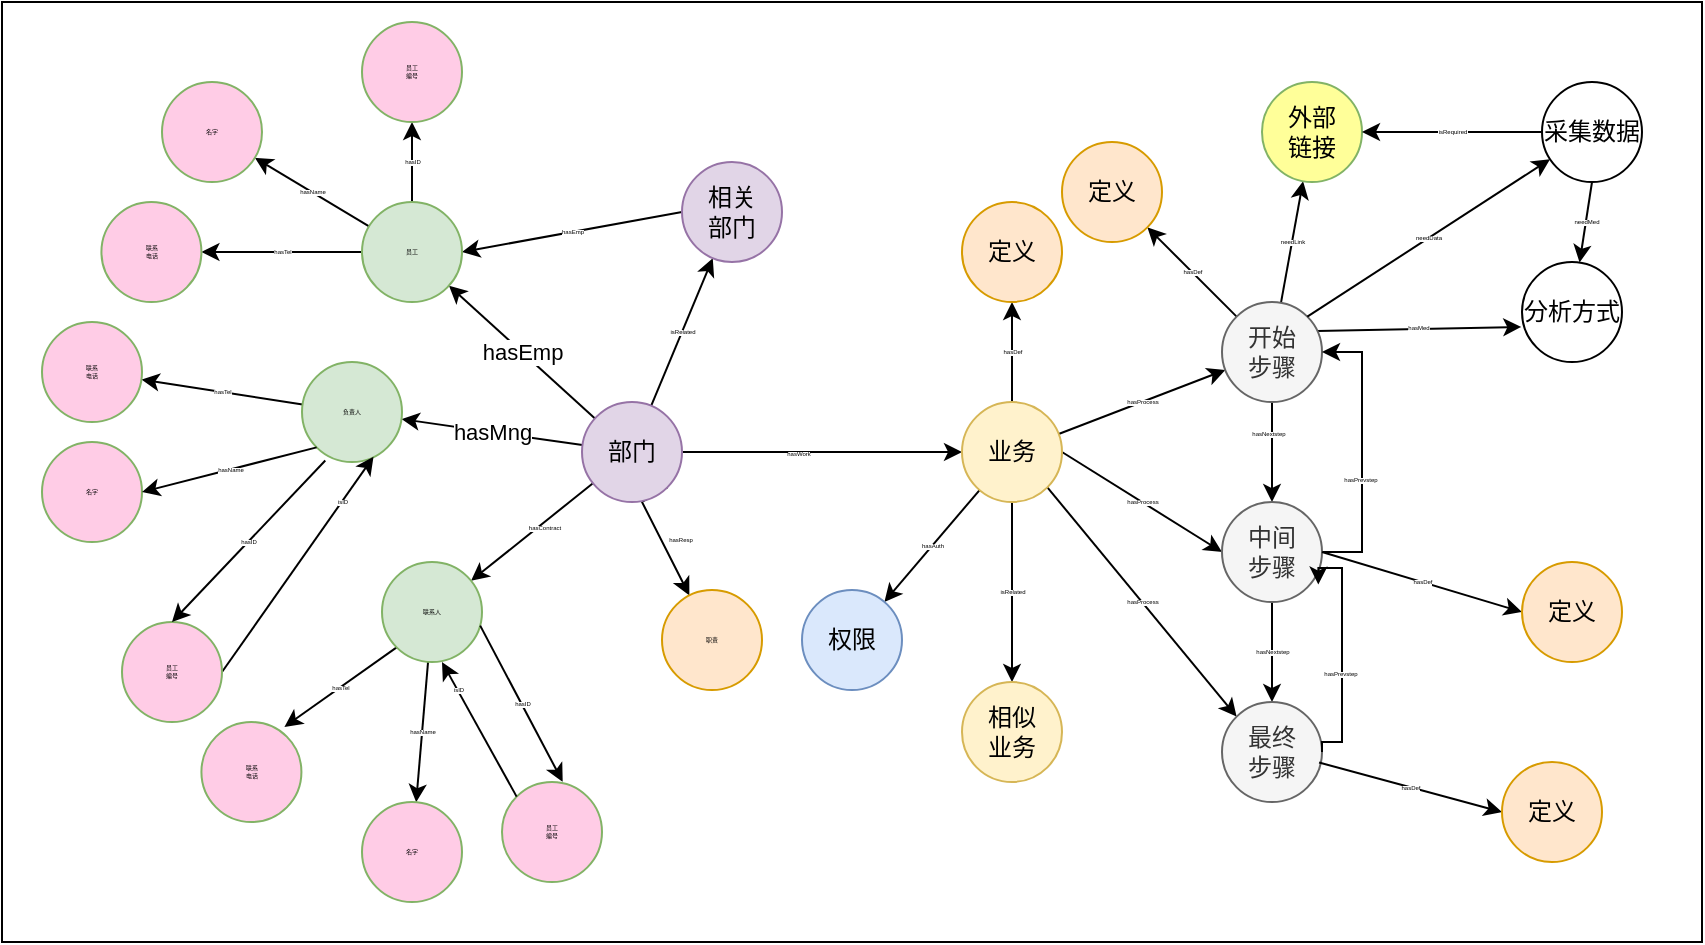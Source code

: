 <mxfile version="12.4.8" type="github" pages="2">
  <diagram id="XgIIdUIh-stWBlNtAeEo" name="Page-1">
    <mxGraphModel dx="1635" dy="866" grid="1" gridSize="10" guides="1" tooltips="1" connect="1" arrows="1" fold="1" page="1" pageScale="1" pageWidth="827" pageHeight="1169" math="0" shadow="0">
      <root>
        <mxCell id="0"/>
        <mxCell id="1" parent="0"/>
        <mxCell id="hCjHjx9QdGLJUF4nOR83-40" value="" style="rounded=0;whiteSpace=wrap;html=1;fontSize=3;align=center;" parent="1" vertex="1">
          <mxGeometry x="30" y="20" width="850" height="470" as="geometry"/>
        </mxCell>
        <mxCell id="JsLS7q7RVoCYtELDjjpi-3" value="hasEmp" style="rounded=0;orthogonalLoop=1;jettySize=auto;html=1;" parent="1" source="JsLS7q7RVoCYtELDjjpi-1" target="JsLS7q7RVoCYtELDjjpi-2" edge="1">
          <mxGeometry relative="1" as="geometry"/>
        </mxCell>
        <mxCell id="JsLS7q7RVoCYtELDjjpi-5" value="hasMng" style="rounded=0;orthogonalLoop=1;jettySize=auto;html=1;" parent="1" source="JsLS7q7RVoCYtELDjjpi-1" target="JsLS7q7RVoCYtELDjjpi-4" edge="1">
          <mxGeometry relative="1" as="geometry"/>
        </mxCell>
        <mxCell id="JsLS7q7RVoCYtELDjjpi-7" value="" style="rounded=0;orthogonalLoop=1;jettySize=auto;html=1;" parent="1" source="JsLS7q7RVoCYtELDjjpi-1" target="JsLS7q7RVoCYtELDjjpi-6" edge="1">
          <mxGeometry relative="1" as="geometry"/>
        </mxCell>
        <mxCell id="JsLS7q7RVoCYtELDjjpi-27" value="hasContract" style="text;html=1;align=center;verticalAlign=middle;resizable=0;points=[];;labelBackgroundColor=#ffffff;fontSize=3;" parent="JsLS7q7RVoCYtELDjjpi-7" vertex="1" connectable="0">
          <mxGeometry x="-0.137" y="2" relative="1" as="geometry">
            <mxPoint as="offset"/>
          </mxGeometry>
        </mxCell>
        <mxCell id="JsLS7q7RVoCYtELDjjpi-9" value="" style="edgeStyle=orthogonalEdgeStyle;rounded=0;orthogonalLoop=1;jettySize=auto;html=1;fontSize=3;" parent="1" source="JsLS7q7RVoCYtELDjjpi-1" target="JsLS7q7RVoCYtELDjjpi-8" edge="1">
          <mxGeometry relative="1" as="geometry"/>
        </mxCell>
        <mxCell id="JsLS7q7RVoCYtELDjjpi-10" value="hasWork" style="text;html=1;align=center;verticalAlign=middle;resizable=0;points=[];;labelBackgroundColor=#ffffff;fontSize=3;labelPosition=center;verticalLabelPosition=middle;" parent="JsLS7q7RVoCYtELDjjpi-9" vertex="1" connectable="0">
          <mxGeometry x="-0.179" y="-1" relative="1" as="geometry">
            <mxPoint as="offset"/>
          </mxGeometry>
        </mxCell>
        <mxCell id="JsLS7q7RVoCYtELDjjpi-29" style="edgeStyle=none;rounded=0;orthogonalLoop=1;jettySize=auto;html=1;exitX=1;exitY=1;exitDx=0;exitDy=0;fontSize=3;" parent="1" source="JsLS7q7RVoCYtELDjjpi-1" target="JsLS7q7RVoCYtELDjjpi-28" edge="1">
          <mxGeometry relative="1" as="geometry">
            <Array as="points">
              <mxPoint x="350" y="270"/>
            </Array>
          </mxGeometry>
        </mxCell>
        <mxCell id="JsLS7q7RVoCYtELDjjpi-30" value="hasResp" style="text;html=1;align=center;verticalAlign=middle;resizable=0;points=[];;labelBackgroundColor=#ffffff;fontSize=3;" parent="JsLS7q7RVoCYtELDjjpi-29" vertex="1" connectable="0">
          <mxGeometry x="-0.344" relative="1" as="geometry">
            <mxPoint x="15.19" y="12.64" as="offset"/>
          </mxGeometry>
        </mxCell>
        <mxCell id="JsLS7q7RVoCYtELDjjpi-47" value="isRelated" style="edgeStyle=none;rounded=0;orthogonalLoop=1;jettySize=auto;html=1;fontSize=3;" parent="1" source="JsLS7q7RVoCYtELDjjpi-1" target="JsLS7q7RVoCYtELDjjpi-46" edge="1">
          <mxGeometry relative="1" as="geometry"/>
        </mxCell>
        <mxCell id="JsLS7q7RVoCYtELDjjpi-1" value="部门" style="ellipse;whiteSpace=wrap;html=1;fillColor=#e1d5e7;strokeColor=#9673a6;" parent="1" vertex="1">
          <mxGeometry x="320" y="220" width="50" height="50" as="geometry"/>
        </mxCell>
        <mxCell id="hCjHjx9QdGLJUF4nOR83-9" value="hasEmp" style="edgeStyle=none;rounded=0;orthogonalLoop=1;jettySize=auto;html=1;exitX=0;exitY=0.5;exitDx=0;exitDy=0;entryX=1;entryY=0.5;entryDx=0;entryDy=0;fontSize=3;" parent="1" source="JsLS7q7RVoCYtELDjjpi-46" target="JsLS7q7RVoCYtELDjjpi-2" edge="1">
          <mxGeometry relative="1" as="geometry"/>
        </mxCell>
        <mxCell id="JsLS7q7RVoCYtELDjjpi-46" value="相关&lt;br&gt;部门" style="ellipse;whiteSpace=wrap;html=1;fillColor=#e1d5e7;strokeColor=#9673a6;" parent="1" vertex="1">
          <mxGeometry x="370" y="100" width="50" height="50" as="geometry"/>
        </mxCell>
        <mxCell id="JsLS7q7RVoCYtELDjjpi-12" value="hasProcess" style="rounded=0;orthogonalLoop=1;jettySize=auto;html=1;fontSize=3;" parent="1" source="JsLS7q7RVoCYtELDjjpi-8" target="JsLS7q7RVoCYtELDjjpi-11" edge="1">
          <mxGeometry relative="1" as="geometry"/>
        </mxCell>
        <mxCell id="JsLS7q7RVoCYtELDjjpi-14" value="hasDef" style="edgeStyle=orthogonalEdgeStyle;rounded=0;orthogonalLoop=1;jettySize=auto;html=1;fontSize=3;" parent="1" source="JsLS7q7RVoCYtELDjjpi-8" target="JsLS7q7RVoCYtELDjjpi-13" edge="1">
          <mxGeometry relative="1" as="geometry"/>
        </mxCell>
        <mxCell id="JsLS7q7RVoCYtELDjjpi-34" value="hasAuth" style="edgeStyle=none;rounded=0;orthogonalLoop=1;jettySize=auto;html=1;fontSize=3;" parent="1" source="JsLS7q7RVoCYtELDjjpi-8" target="JsLS7q7RVoCYtELDjjpi-33" edge="1">
          <mxGeometry relative="1" as="geometry"/>
        </mxCell>
        <mxCell id="JsLS7q7RVoCYtELDjjpi-49" value="isRelated" style="edgeStyle=none;rounded=0;orthogonalLoop=1;jettySize=auto;html=1;fontSize=3;" parent="1" source="JsLS7q7RVoCYtELDjjpi-8" target="JsLS7q7RVoCYtELDjjpi-48" edge="1">
          <mxGeometry relative="1" as="geometry"/>
        </mxCell>
        <mxCell id="JsLS7q7RVoCYtELDjjpi-57" value="hasProcess" style="edgeStyle=none;rounded=0;orthogonalLoop=1;jettySize=auto;html=1;exitX=1;exitY=0.5;exitDx=0;exitDy=0;entryX=0;entryY=0.5;entryDx=0;entryDy=0;fontSize=3;" parent="1" source="JsLS7q7RVoCYtELDjjpi-8" target="JsLS7q7RVoCYtELDjjpi-17" edge="1">
          <mxGeometry relative="1" as="geometry"/>
        </mxCell>
        <mxCell id="JsLS7q7RVoCYtELDjjpi-58" value="hasProcess" style="edgeStyle=none;rounded=0;orthogonalLoop=1;jettySize=auto;html=1;exitX=1;exitY=1;exitDx=0;exitDy=0;entryX=0;entryY=0;entryDx=0;entryDy=0;fontSize=3;" parent="1" source="JsLS7q7RVoCYtELDjjpi-8" target="JsLS7q7RVoCYtELDjjpi-23" edge="1">
          <mxGeometry relative="1" as="geometry"/>
        </mxCell>
        <mxCell id="JsLS7q7RVoCYtELDjjpi-8" value="业务" style="ellipse;whiteSpace=wrap;html=1;fillColor=#fff2cc;strokeColor=#d6b656;" parent="1" vertex="1">
          <mxGeometry x="510" y="220" width="50" height="50" as="geometry"/>
        </mxCell>
        <mxCell id="JsLS7q7RVoCYtELDjjpi-48" value="相似&lt;br&gt;业务" style="ellipse;whiteSpace=wrap;html=1;fillColor=#fff2cc;strokeColor=#d6b656;" parent="1" vertex="1">
          <mxGeometry x="510" y="360" width="50" height="50" as="geometry"/>
        </mxCell>
        <mxCell id="JsLS7q7RVoCYtELDjjpi-33" value="权限" style="ellipse;whiteSpace=wrap;html=1;fillColor=#dae8fc;strokeColor=#6c8ebf;" parent="1" vertex="1">
          <mxGeometry x="430" y="314" width="50" height="50" as="geometry"/>
        </mxCell>
        <mxCell id="JsLS7q7RVoCYtELDjjpi-13" value="定义" style="ellipse;whiteSpace=wrap;html=1;fillColor=#ffe6cc;strokeColor=#d79b00;" parent="1" vertex="1">
          <mxGeometry x="510" y="120" width="50" height="50" as="geometry"/>
        </mxCell>
        <mxCell id="JsLS7q7RVoCYtELDjjpi-18" value="" style="edgeStyle=orthogonalEdgeStyle;rounded=0;orthogonalLoop=1;jettySize=auto;html=1;fontSize=3;" parent="1" source="JsLS7q7RVoCYtELDjjpi-11" target="JsLS7q7RVoCYtELDjjpi-17" edge="1">
          <mxGeometry relative="1" as="geometry"/>
        </mxCell>
        <mxCell id="JsLS7q7RVoCYtELDjjpi-19" value="hasNextstep" style="text;html=1;align=center;verticalAlign=middle;resizable=0;points=[];;labelBackgroundColor=#ffffff;fontSize=3;" parent="JsLS7q7RVoCYtELDjjpi-18" vertex="1" connectable="0">
          <mxGeometry x="-0.359" y="-2" relative="1" as="geometry">
            <mxPoint as="offset"/>
          </mxGeometry>
        </mxCell>
        <mxCell id="JsLS7q7RVoCYtELDjjpi-38" value="needLink" style="edgeStyle=none;rounded=0;orthogonalLoop=1;jettySize=auto;html=1;fontSize=3;" parent="1" source="JsLS7q7RVoCYtELDjjpi-11" target="JsLS7q7RVoCYtELDjjpi-37" edge="1">
          <mxGeometry relative="1" as="geometry"/>
        </mxCell>
        <mxCell id="JsLS7q7RVoCYtELDjjpi-40" value="hasDef" style="edgeStyle=none;rounded=0;orthogonalLoop=1;jettySize=auto;html=1;exitX=0;exitY=0;exitDx=0;exitDy=0;entryX=1;entryY=1;entryDx=0;entryDy=0;fontSize=3;" parent="1" source="JsLS7q7RVoCYtELDjjpi-11" target="JsLS7q7RVoCYtELDjjpi-39" edge="1">
          <mxGeometry relative="1" as="geometry"/>
        </mxCell>
        <mxCell id="JsLS7q7RVoCYtELDjjpi-42" value="hasMed" style="edgeStyle=none;rounded=0;orthogonalLoop=1;jettySize=auto;html=1;exitX=0.95;exitY=0.29;exitDx=0;exitDy=0;entryX=-0.007;entryY=0.649;entryDx=0;entryDy=0;entryPerimeter=0;fontSize=3;exitPerimeter=0;" parent="1" source="JsLS7q7RVoCYtELDjjpi-11" target="JsLS7q7RVoCYtELDjjpi-41" edge="1">
          <mxGeometry relative="1" as="geometry"/>
        </mxCell>
        <mxCell id="JsLS7q7RVoCYtELDjjpi-11" value="开始&lt;br&gt;步骤" style="ellipse;whiteSpace=wrap;html=1;fillColor=#f5f5f5;strokeColor=#666666;fontColor=#333333;" parent="1" vertex="1">
          <mxGeometry x="640" y="170" width="50" height="50" as="geometry"/>
        </mxCell>
        <mxCell id="JsLS7q7RVoCYtELDjjpi-44" value="needData" style="edgeStyle=none;rounded=0;orthogonalLoop=1;jettySize=auto;html=1;fontSize=3;exitX=1;exitY=0;exitDx=0;exitDy=0;" parent="1" source="JsLS7q7RVoCYtELDjjpi-11" target="JsLS7q7RVoCYtELDjjpi-43" edge="1">
          <mxGeometry relative="1" as="geometry"/>
        </mxCell>
        <mxCell id="JsLS7q7RVoCYtELDjjpi-37" value="外部&lt;br&gt;链接" style="ellipse;whiteSpace=wrap;html=1;fillColor=#FFFF99;strokeColor=#82b366;" parent="1" vertex="1">
          <mxGeometry x="660" y="60" width="50" height="50" as="geometry"/>
        </mxCell>
        <mxCell id="hCjHjx9QdGLJUF4nOR83-32" value="needMed" style="edgeStyle=none;rounded=0;orthogonalLoop=1;jettySize=auto;html=1;exitX=0.5;exitY=1;exitDx=0;exitDy=0;fontSize=3;" parent="1" source="JsLS7q7RVoCYtELDjjpi-43" target="JsLS7q7RVoCYtELDjjpi-41" edge="1">
          <mxGeometry relative="1" as="geometry"/>
        </mxCell>
        <mxCell id="JsLS7q7RVoCYtELDjjpi-43" value="采集数据" style="ellipse;whiteSpace=wrap;html=1;" parent="1" vertex="1">
          <mxGeometry x="800" y="60" width="50" height="50" as="geometry"/>
        </mxCell>
        <mxCell id="JsLS7q7RVoCYtELDjjpi-21" style="edgeStyle=orthogonalEdgeStyle;rounded=0;orthogonalLoop=1;jettySize=auto;html=1;exitX=1;exitY=0.5;exitDx=0;exitDy=0;entryX=1;entryY=0.5;entryDx=0;entryDy=0;fontSize=3;" parent="1" source="JsLS7q7RVoCYtELDjjpi-17" target="JsLS7q7RVoCYtELDjjpi-11" edge="1">
          <mxGeometry relative="1" as="geometry"/>
        </mxCell>
        <mxCell id="JsLS7q7RVoCYtELDjjpi-22" value="hasPrevstep" style="text;html=1;align=center;verticalAlign=middle;resizable=0;points=[];;labelBackgroundColor=#ffffff;fontSize=3;" parent="JsLS7q7RVoCYtELDjjpi-21" vertex="1" connectable="0">
          <mxGeometry x="-0.194" y="1" relative="1" as="geometry">
            <mxPoint as="offset"/>
          </mxGeometry>
        </mxCell>
        <mxCell id="JsLS7q7RVoCYtELDjjpi-24" value="hasNextstep" style="edgeStyle=orthogonalEdgeStyle;rounded=0;orthogonalLoop=1;jettySize=auto;html=1;fontSize=3;" parent="1" source="JsLS7q7RVoCYtELDjjpi-17" target="JsLS7q7RVoCYtELDjjpi-23" edge="1">
          <mxGeometry relative="1" as="geometry"/>
        </mxCell>
        <mxCell id="JsLS7q7RVoCYtELDjjpi-17" value="中间&lt;br&gt;步骤" style="ellipse;whiteSpace=wrap;html=1;fillColor=#f5f5f5;strokeColor=#666666;fontColor=#333333;" parent="1" vertex="1">
          <mxGeometry x="640" y="270" width="50" height="50" as="geometry"/>
        </mxCell>
        <mxCell id="JsLS7q7RVoCYtELDjjpi-23" value="最终&lt;br&gt;步骤" style="ellipse;whiteSpace=wrap;html=1;fillColor=#f5f5f5;strokeColor=#666666;fontColor=#333333;" parent="1" vertex="1">
          <mxGeometry x="640" y="370" width="50" height="50" as="geometry"/>
        </mxCell>
        <mxCell id="JsLS7q7RVoCYtELDjjpi-54" value="hasTel" style="edgeStyle=none;rounded=0;orthogonalLoop=1;jettySize=auto;html=1;exitX=0;exitY=1;exitDx=0;exitDy=0;entryX=0.83;entryY=0.049;entryDx=0;entryDy=0;fontSize=3;entryPerimeter=0;" parent="1" source="JsLS7q7RVoCYtELDjjpi-6" target="JsLS7q7RVoCYtELDjjpi-53" edge="1">
          <mxGeometry relative="1" as="geometry"/>
        </mxCell>
        <mxCell id="hCjHjx9QdGLJUF4nOR83-19" value="hasName" style="edgeStyle=none;rounded=0;orthogonalLoop=1;jettySize=auto;html=1;fontSize=3;" parent="1" source="JsLS7q7RVoCYtELDjjpi-6" target="hCjHjx9QdGLJUF4nOR83-18" edge="1">
          <mxGeometry relative="1" as="geometry"/>
        </mxCell>
        <mxCell id="JsLS7q7RVoCYtELDjjpi-6" value="联系人" style="ellipse;whiteSpace=wrap;html=1;fontSize=3;fillColor=#d5e8d4;strokeColor=#82b366;" parent="1" vertex="1">
          <mxGeometry x="220" y="300" width="50" height="50" as="geometry"/>
        </mxCell>
        <mxCell id="JsLS7q7RVoCYtELDjjpi-51" value="hasTel" style="edgeStyle=none;rounded=0;orthogonalLoop=1;jettySize=auto;html=1;fontSize=3;" parent="1" source="JsLS7q7RVoCYtELDjjpi-4" target="JsLS7q7RVoCYtELDjjpi-50" edge="1">
          <mxGeometry relative="1" as="geometry"/>
        </mxCell>
        <mxCell id="JsLS7q7RVoCYtELDjjpi-4" value="负责人" style="ellipse;whiteSpace=wrap;html=1;fontSize=3;fillColor=#d5e8d4;strokeColor=#82b366;" parent="1" vertex="1">
          <mxGeometry x="180" y="200" width="50" height="50" as="geometry"/>
        </mxCell>
        <mxCell id="JsLS7q7RVoCYtELDjjpi-50" value="联系&lt;br&gt;电话" style="ellipse;whiteSpace=wrap;html=1;fontSize=3;fillColor=#FFCCE6;strokeColor=#82b366;" parent="1" vertex="1">
          <mxGeometry x="50" y="180" width="50" height="50" as="geometry"/>
        </mxCell>
        <mxCell id="JsLS7q7RVoCYtELDjjpi-56" value="hasTel" style="edgeStyle=none;rounded=0;orthogonalLoop=1;jettySize=auto;html=1;entryX=1;entryY=0.5;entryDx=0;entryDy=0;fontSize=3;exitX=0;exitY=0.5;exitDx=0;exitDy=0;" parent="1" source="JsLS7q7RVoCYtELDjjpi-2" target="JsLS7q7RVoCYtELDjjpi-52" edge="1">
          <mxGeometry relative="1" as="geometry">
            <mxPoint x="200" y="149.86" as="targetPoint"/>
            <mxPoint x="212" y="135" as="sourcePoint"/>
          </mxGeometry>
        </mxCell>
        <mxCell id="hCjHjx9QdGLJUF4nOR83-3" value="hasName" style="edgeStyle=none;rounded=0;orthogonalLoop=1;jettySize=auto;html=1;fontSize=3;" parent="1" source="JsLS7q7RVoCYtELDjjpi-2" target="hCjHjx9QdGLJUF4nOR83-2" edge="1">
          <mxGeometry relative="1" as="geometry"/>
        </mxCell>
        <mxCell id="hCjHjx9QdGLJUF4nOR83-6" value="hasID" style="edgeStyle=none;rounded=0;orthogonalLoop=1;jettySize=auto;html=1;fontSize=3;" parent="1" source="JsLS7q7RVoCYtELDjjpi-2" target="hCjHjx9QdGLJUF4nOR83-5" edge="1">
          <mxGeometry relative="1" as="geometry"/>
        </mxCell>
        <mxCell id="JsLS7q7RVoCYtELDjjpi-2" value="员工" style="ellipse;whiteSpace=wrap;html=1;fontSize=3;fillColor=#d5e8d4;strokeColor=#82b366;" parent="1" vertex="1">
          <mxGeometry x="210" y="120" width="50" height="50" as="geometry"/>
        </mxCell>
        <mxCell id="hCjHjx9QdGLJUF4nOR83-2" value="名字" style="ellipse;whiteSpace=wrap;html=1;fontSize=3;fillColor=#FFCCE6;strokeColor=#82b366;" parent="1" vertex="1">
          <mxGeometry x="110" y="60" width="50" height="50" as="geometry"/>
        </mxCell>
        <mxCell id="JsLS7q7RVoCYtELDjjpi-28" value="职责" style="ellipse;whiteSpace=wrap;html=1;fontSize=3;fillColor=#ffe6cc;strokeColor=#d79b00;" parent="1" vertex="1">
          <mxGeometry x="360" y="314" width="50" height="50" as="geometry"/>
        </mxCell>
        <mxCell id="JsLS7q7RVoCYtELDjjpi-31" style="edgeStyle=orthogonalEdgeStyle;rounded=0;orthogonalLoop=1;jettySize=auto;html=1;exitX=1;exitY=0.5;exitDx=0;exitDy=0;entryX=0.963;entryY=0.826;entryDx=0;entryDy=0;fontSize=3;entryPerimeter=0;" parent="1" source="JsLS7q7RVoCYtELDjjpi-23" target="JsLS7q7RVoCYtELDjjpi-17" edge="1">
          <mxGeometry relative="1" as="geometry">
            <mxPoint x="690.19" y="299.905" as="sourcePoint"/>
            <mxPoint x="690.19" y="199.905" as="targetPoint"/>
            <Array as="points">
              <mxPoint x="700" y="390"/>
              <mxPoint x="700" y="303"/>
            </Array>
          </mxGeometry>
        </mxCell>
        <mxCell id="JsLS7q7RVoCYtELDjjpi-32" value="hasPrevstep" style="text;html=1;align=center;verticalAlign=middle;resizable=0;points=[];;labelBackgroundColor=#ffffff;fontSize=3;" parent="JsLS7q7RVoCYtELDjjpi-31" vertex="1" connectable="0">
          <mxGeometry x="-0.194" y="1" relative="1" as="geometry">
            <mxPoint as="offset"/>
          </mxGeometry>
        </mxCell>
        <mxCell id="JsLS7q7RVoCYtELDjjpi-39" value="定义" style="ellipse;whiteSpace=wrap;html=1;fillColor=#ffe6cc;strokeColor=#d79b00;" parent="1" vertex="1">
          <mxGeometry x="560" y="90" width="50" height="50" as="geometry"/>
        </mxCell>
        <mxCell id="JsLS7q7RVoCYtELDjjpi-41" value="分析方式" style="ellipse;whiteSpace=wrap;html=1;" parent="1" vertex="1">
          <mxGeometry x="790" y="150" width="50" height="50" as="geometry"/>
        </mxCell>
        <mxCell id="JsLS7q7RVoCYtELDjjpi-52" value="联系&lt;br&gt;电话" style="ellipse;whiteSpace=wrap;html=1;fontSize=3;fillColor=#FFCCE6;strokeColor=#82b366;" parent="1" vertex="1">
          <mxGeometry x="79.71" y="120" width="50" height="50" as="geometry"/>
        </mxCell>
        <mxCell id="JsLS7q7RVoCYtELDjjpi-53" value="联系&lt;br&gt;电话" style="ellipse;whiteSpace=wrap;html=1;fontSize=3;fillColor=#FFCCE6;strokeColor=#82b366;" parent="1" vertex="1">
          <mxGeometry x="129.71" y="380" width="50" height="50" as="geometry"/>
        </mxCell>
        <mxCell id="hCjHjx9QdGLJUF4nOR83-5" value="员工&lt;br&gt;编号" style="ellipse;whiteSpace=wrap;html=1;fontSize=3;fillColor=#FFCCE6;strokeColor=#82b366;" parent="1" vertex="1">
          <mxGeometry x="210" y="30" width="50" height="50" as="geometry"/>
        </mxCell>
        <mxCell id="hCjHjx9QdGLJUF4nOR83-10" value="名字" style="ellipse;whiteSpace=wrap;html=1;fontSize=3;fillColor=#FFCCE6;strokeColor=#82b366;" parent="1" vertex="1">
          <mxGeometry x="50" y="240" width="50" height="50" as="geometry"/>
        </mxCell>
        <mxCell id="hCjHjx9QdGLJUF4nOR83-11" value="hasName" style="edgeStyle=none;rounded=0;orthogonalLoop=1;jettySize=auto;html=1;fontSize=3;entryX=1;entryY=0.5;entryDx=0;entryDy=0;exitX=0;exitY=1;exitDx=0;exitDy=0;" parent="1" source="JsLS7q7RVoCYtELDjjpi-4" target="hCjHjx9QdGLJUF4nOR83-10" edge="1">
          <mxGeometry relative="1" as="geometry">
            <mxPoint x="223.549" y="142.161" as="sourcePoint"/>
            <mxPoint x="166.437" y="107.862" as="targetPoint"/>
          </mxGeometry>
        </mxCell>
        <mxCell id="hCjHjx9QdGLJUF4nOR83-16" style="edgeStyle=none;rounded=0;orthogonalLoop=1;jettySize=auto;html=1;exitX=1;exitY=0.5;exitDx=0;exitDy=0;entryX=0.715;entryY=0.947;entryDx=0;entryDy=0;fontSize=3;entryPerimeter=0;" parent="1" source="hCjHjx9QdGLJUF4nOR83-12" target="JsLS7q7RVoCYtELDjjpi-4" edge="1">
          <mxGeometry relative="1" as="geometry"/>
        </mxCell>
        <mxCell id="hCjHjx9QdGLJUF4nOR83-17" value="isID" style="text;html=1;align=center;verticalAlign=middle;resizable=0;points=[];;labelBackgroundColor=#ffffff;fontSize=3;" parent="hCjHjx9QdGLJUF4nOR83-16" vertex="1" connectable="0">
          <mxGeometry x="0.587" relative="1" as="geometry">
            <mxPoint as="offset"/>
          </mxGeometry>
        </mxCell>
        <mxCell id="hCjHjx9QdGLJUF4nOR83-12" value="员工&lt;br&gt;编号" style="ellipse;whiteSpace=wrap;html=1;fontSize=3;fillColor=#FFCCE6;strokeColor=#82b366;" parent="1" vertex="1">
          <mxGeometry x="90" y="330" width="50" height="50" as="geometry"/>
        </mxCell>
        <mxCell id="hCjHjx9QdGLJUF4nOR83-13" value="hasID" style="edgeStyle=none;rounded=0;orthogonalLoop=1;jettySize=auto;html=1;fontSize=3;entryX=0.5;entryY=0;entryDx=0;entryDy=0;exitX=0.233;exitY=0.985;exitDx=0;exitDy=0;exitPerimeter=0;" parent="1" source="JsLS7q7RVoCYtELDjjpi-4" target="hCjHjx9QdGLJUF4nOR83-12" edge="1">
          <mxGeometry relative="1" as="geometry">
            <mxPoint x="245" y="130" as="sourcePoint"/>
            <mxPoint x="245" y="90" as="targetPoint"/>
          </mxGeometry>
        </mxCell>
        <mxCell id="hCjHjx9QdGLJUF4nOR83-18" value="名字" style="ellipse;whiteSpace=wrap;html=1;fontSize=3;fillColor=#FFCCE6;strokeColor=#82b366;" parent="1" vertex="1">
          <mxGeometry x="210" y="420" width="50" height="50" as="geometry"/>
        </mxCell>
        <mxCell id="hCjHjx9QdGLJUF4nOR83-22" value="hasID" style="edgeStyle=none;rounded=0;orthogonalLoop=1;jettySize=auto;html=1;fontSize=3;exitX=0.982;exitY=0.636;exitDx=0;exitDy=0;exitPerimeter=0;entryX=0.607;entryY=-0.002;entryDx=0;entryDy=0;entryPerimeter=0;" parent="1" source="JsLS7q7RVoCYtELDjjpi-6" target="hCjHjx9QdGLJUF4nOR83-20" edge="1">
          <mxGeometry relative="1" as="geometry"/>
        </mxCell>
        <mxCell id="hCjHjx9QdGLJUF4nOR83-20" value="员工&lt;br&gt;编号" style="ellipse;whiteSpace=wrap;html=1;fontSize=3;fillColor=#FFCCE6;strokeColor=#82b366;" parent="1" vertex="1">
          <mxGeometry x="280" y="410" width="50" height="50" as="geometry"/>
        </mxCell>
        <mxCell id="hCjHjx9QdGLJUF4nOR83-23" style="edgeStyle=none;rounded=0;orthogonalLoop=1;jettySize=auto;html=1;exitX=0;exitY=0;exitDx=0;exitDy=0;entryX=0.6;entryY=1;entryDx=0;entryDy=0;fontSize=3;entryPerimeter=0;" parent="1" source="hCjHjx9QdGLJUF4nOR83-20" target="JsLS7q7RVoCYtELDjjpi-6" edge="1">
          <mxGeometry relative="1" as="geometry">
            <mxPoint x="150.0" y="365" as="sourcePoint"/>
            <mxPoint x="225.75" y="257.35" as="targetPoint"/>
          </mxGeometry>
        </mxCell>
        <mxCell id="hCjHjx9QdGLJUF4nOR83-24" value="isID" style="text;html=1;align=center;verticalAlign=middle;resizable=0;points=[];;labelBackgroundColor=#ffffff;fontSize=3;" parent="hCjHjx9QdGLJUF4nOR83-23" vertex="1" connectable="0">
          <mxGeometry x="0.587" relative="1" as="geometry">
            <mxPoint as="offset"/>
          </mxGeometry>
        </mxCell>
        <mxCell id="hCjHjx9QdGLJUF4nOR83-33" value="hasDef" style="edgeStyle=none;rounded=0;orthogonalLoop=1;jettySize=auto;html=1;exitX=1;exitY=0.5;exitDx=0;exitDy=0;entryX=0;entryY=0.5;entryDx=0;entryDy=0;fontSize=3;" parent="1" source="JsLS7q7RVoCYtELDjjpi-17" target="hCjHjx9QdGLJUF4nOR83-34" edge="1">
          <mxGeometry relative="1" as="geometry">
            <mxPoint x="827.322" y="360.002" as="sourcePoint"/>
          </mxGeometry>
        </mxCell>
        <mxCell id="hCjHjx9QdGLJUF4nOR83-34" value="定义" style="ellipse;whiteSpace=wrap;html=1;fillColor=#ffe6cc;strokeColor=#d79b00;" parent="1" vertex="1">
          <mxGeometry x="790" y="300" width="50" height="50" as="geometry"/>
        </mxCell>
        <mxCell id="hCjHjx9QdGLJUF4nOR83-38" value="hasDef" style="edgeStyle=none;rounded=0;orthogonalLoop=1;jettySize=auto;html=1;exitX=0.971;exitY=0.605;exitDx=0;exitDy=0;entryX=0;entryY=0.5;entryDx=0;entryDy=0;fontSize=3;exitPerimeter=0;" parent="1" source="JsLS7q7RVoCYtELDjjpi-23" target="hCjHjx9QdGLJUF4nOR83-39" edge="1">
          <mxGeometry relative="1" as="geometry">
            <mxPoint x="628.662" y="507.322" as="sourcePoint"/>
          </mxGeometry>
        </mxCell>
        <mxCell id="hCjHjx9QdGLJUF4nOR83-39" value="定义" style="ellipse;whiteSpace=wrap;html=1;fillColor=#ffe6cc;strokeColor=#d79b00;" parent="1" vertex="1">
          <mxGeometry x="780" y="400" width="50" height="50" as="geometry"/>
        </mxCell>
        <mxCell id="hCjHjx9QdGLJUF4nOR83-42" value="isRequired" style="edgeStyle=none;rounded=0;orthogonalLoop=1;jettySize=auto;html=1;fontSize=3;exitX=0;exitY=0.5;exitDx=0;exitDy=0;entryX=1;entryY=0.5;entryDx=0;entryDy=0;" parent="1" source="JsLS7q7RVoCYtELDjjpi-43" target="JsLS7q7RVoCYtELDjjpi-37" edge="1">
          <mxGeometry relative="1" as="geometry">
            <mxPoint x="692.678" y="187.322" as="sourcePoint"/>
            <mxPoint x="813.997" y="108.56" as="targetPoint"/>
          </mxGeometry>
        </mxCell>
      </root>
    </mxGraphModel>
  </diagram>
  <diagram id="eyYX-oBSCycYOreGX75j" name="Entity2">
    <mxGraphModel dx="1128" dy="597" grid="1" gridSize="10" guides="1" tooltips="1" connect="1" arrows="1" fold="1" page="1" pageScale="1" pageWidth="827" pageHeight="1169" math="0" shadow="0">
      <root>
        <mxCell id="QYCnqCtODW0EKp5b_dQl-0"/>
        <mxCell id="QYCnqCtODW0EKp5b_dQl-1" parent="QYCnqCtODW0EKp5b_dQl-0"/>
        <mxCell id="QYCnqCtODW0EKp5b_dQl-4" style="edgeStyle=orthogonalEdgeStyle;curved=1;rounded=0;orthogonalLoop=1;jettySize=auto;html=1;exitX=0.5;exitY=1;exitDx=0;exitDy=0;strokeWidth=1;fontSize=20;fontColor=#000000;align=center;" edge="1" parent="QYCnqCtODW0EKp5b_dQl-1" source="QYCnqCtODW0EKp5b_dQl-2" target="QYCnqCtODW0EKp5b_dQl-3">
          <mxGeometry relative="1" as="geometry"/>
        </mxCell>
        <mxCell id="QYCnqCtODW0EKp5b_dQl-5" value="workIn" style="text;html=1;align=center;verticalAlign=middle;resizable=0;points=[];labelBackgroundColor=#ffffff;fontSize=11;fontColor=#000000;" vertex="1" connectable="0" parent="QYCnqCtODW0EKp5b_dQl-4">
          <mxGeometry x="-0.001" y="-17" relative="1" as="geometry">
            <mxPoint x="16" y="-17" as="offset"/>
          </mxGeometry>
        </mxCell>
        <mxCell id="QYCnqCtODW0EKp5b_dQl-33" style="edgeStyle=orthogonalEdgeStyle;rounded=0;orthogonalLoop=1;jettySize=auto;html=1;exitX=0.5;exitY=0;exitDx=0;exitDy=0;entryX=0.5;entryY=0;entryDx=0;entryDy=0;strokeWidth=1;fontSize=11;fontColor=#000000;align=center;" edge="1" parent="QYCnqCtODW0EKp5b_dQl-1" source="QYCnqCtODW0EKp5b_dQl-2" target="QYCnqCtODW0EKp5b_dQl-20">
          <mxGeometry relative="1" as="geometry"/>
        </mxCell>
        <mxCell id="QYCnqCtODW0EKp5b_dQl-34" value="hasAuth" style="text;html=1;align=center;verticalAlign=middle;resizable=0;points=[];labelBackgroundColor=#ffffff;fontSize=11;fontColor=#000000;" vertex="1" connectable="0" parent="QYCnqCtODW0EKp5b_dQl-33">
          <mxGeometry x="-0.265" y="-3" relative="1" as="geometry">
            <mxPoint as="offset"/>
          </mxGeometry>
        </mxCell>
        <mxCell id="QYCnqCtODW0EKp5b_dQl-2" value="自然人" style="ellipse;whiteSpace=wrap;html=1;aspect=fixed;labelBackgroundColor=#ffffff;fontSize=20;fontColor=#000000;align=center;" vertex="1" parent="QYCnqCtODW0EKp5b_dQl-1">
          <mxGeometry x="160" y="80" width="80" height="80" as="geometry"/>
        </mxCell>
        <mxCell id="QYCnqCtODW0EKp5b_dQl-6" style="edgeStyle=orthogonalEdgeStyle;rounded=0;orthogonalLoop=1;jettySize=auto;html=1;exitX=0;exitY=0;exitDx=0;exitDy=0;entryX=0;entryY=0.5;entryDx=0;entryDy=0;strokeWidth=1;fontSize=20;fontColor=#000000;align=center;" edge="1" parent="QYCnqCtODW0EKp5b_dQl-1" source="QYCnqCtODW0EKp5b_dQl-3" target="QYCnqCtODW0EKp5b_dQl-2">
          <mxGeometry relative="1" as="geometry">
            <Array as="points">
              <mxPoint x="140" y="292"/>
              <mxPoint x="140" y="120"/>
            </Array>
          </mxGeometry>
        </mxCell>
        <mxCell id="QYCnqCtODW0EKp5b_dQl-7" value="hasEmployee" style="text;html=1;align=center;verticalAlign=middle;resizable=0;points=[];labelBackgroundColor=#ffffff;fontSize=11;fontColor=#000000;" vertex="1" connectable="0" parent="QYCnqCtODW0EKp5b_dQl-6">
          <mxGeometry x="0.342" y="1" relative="1" as="geometry">
            <mxPoint as="offset"/>
          </mxGeometry>
        </mxCell>
        <mxCell id="QYCnqCtODW0EKp5b_dQl-9" style="edgeStyle=orthogonalEdgeStyle;rounded=0;orthogonalLoop=1;jettySize=auto;html=1;exitX=1;exitY=0;exitDx=0;exitDy=0;entryX=1;entryY=0.5;entryDx=0;entryDy=0;strokeWidth=1;fontSize=14;fontColor=#000000;align=center;" edge="1" parent="QYCnqCtODW0EKp5b_dQl-1" source="QYCnqCtODW0EKp5b_dQl-3" target="QYCnqCtODW0EKp5b_dQl-2">
          <mxGeometry relative="1" as="geometry">
            <Array as="points">
              <mxPoint x="260" y="292"/>
              <mxPoint x="260" y="120"/>
            </Array>
          </mxGeometry>
        </mxCell>
        <mxCell id="QYCnqCtODW0EKp5b_dQl-10" value="hasManager" style="text;html=1;align=center;verticalAlign=middle;resizable=0;points=[];labelBackgroundColor=#ffffff;fontSize=11;fontColor=#000000;" vertex="1" connectable="0" parent="QYCnqCtODW0EKp5b_dQl-9">
          <mxGeometry x="0.163" y="1" relative="1" as="geometry">
            <mxPoint y="-23.57" as="offset"/>
          </mxGeometry>
        </mxCell>
        <mxCell id="QYCnqCtODW0EKp5b_dQl-11" style="edgeStyle=orthogonalEdgeStyle;rounded=0;orthogonalLoop=1;jettySize=auto;html=1;exitX=1;exitY=0.5;exitDx=0;exitDy=0;entryX=1;entryY=0;entryDx=0;entryDy=0;strokeWidth=1;fontSize=14;fontColor=#000000;align=center;" edge="1" parent="QYCnqCtODW0EKp5b_dQl-1" source="QYCnqCtODW0EKp5b_dQl-3" target="QYCnqCtODW0EKp5b_dQl-2">
          <mxGeometry relative="1" as="geometry">
            <Array as="points">
              <mxPoint x="300" y="320"/>
              <mxPoint x="300" y="92"/>
            </Array>
          </mxGeometry>
        </mxCell>
        <mxCell id="QYCnqCtODW0EKp5b_dQl-13" value="hasContactor" style="text;html=1;align=center;verticalAlign=middle;resizable=0;points=[];labelBackgroundColor=#ffffff;fontSize=11;fontColor=#000000;" vertex="1" connectable="0" parent="QYCnqCtODW0EKp5b_dQl-11">
          <mxGeometry x="-0.086" relative="1" as="geometry">
            <mxPoint as="offset"/>
          </mxGeometry>
        </mxCell>
        <mxCell id="QYCnqCtODW0EKp5b_dQl-22" style="edgeStyle=orthogonalEdgeStyle;rounded=0;orthogonalLoop=1;jettySize=auto;html=1;exitX=1;exitY=1;exitDx=0;exitDy=0;entryX=0;entryY=1;entryDx=0;entryDy=0;strokeWidth=1;fontSize=11;fontColor=#000000;align=center;" edge="1" parent="QYCnqCtODW0EKp5b_dQl-1" source="QYCnqCtODW0EKp5b_dQl-3" target="QYCnqCtODW0EKp5b_dQl-17">
          <mxGeometry relative="1" as="geometry"/>
        </mxCell>
        <mxCell id="QYCnqCtODW0EKp5b_dQl-23" value="hasWork" style="text;html=1;align=center;verticalAlign=middle;resizable=0;points=[];labelBackgroundColor=#ffffff;fontSize=11;fontColor=#000000;" vertex="1" connectable="0" parent="QYCnqCtODW0EKp5b_dQl-22">
          <mxGeometry x="-0.108" relative="1" as="geometry">
            <mxPoint as="offset"/>
          </mxGeometry>
        </mxCell>
        <mxCell id="QYCnqCtODW0EKp5b_dQl-3" value="部门" style="ellipse;whiteSpace=wrap;html=1;aspect=fixed;labelBackgroundColor=#ffffff;fontSize=20;fontColor=#000000;align=center;" vertex="1" parent="QYCnqCtODW0EKp5b_dQl-1">
          <mxGeometry x="160" y="280" width="80" height="80" as="geometry"/>
        </mxCell>
        <mxCell id="QYCnqCtODW0EKp5b_dQl-15" style="edgeStyle=orthogonalEdgeStyle;rounded=0;orthogonalLoop=1;jettySize=auto;html=1;entryX=0;entryY=1;entryDx=0;entryDy=0;strokeWidth=1;fontSize=11;fontColor=#000000;align=center;" edge="1" parent="QYCnqCtODW0EKp5b_dQl-1" source="QYCnqCtODW0EKp5b_dQl-3" target="QYCnqCtODW0EKp5b_dQl-3">
          <mxGeometry relative="1" as="geometry">
            <Array as="points">
              <mxPoint x="130" y="310"/>
              <mxPoint x="130" y="348"/>
            </Array>
          </mxGeometry>
        </mxCell>
        <mxCell id="QYCnqCtODW0EKp5b_dQl-16" value="hasRelation" style="text;html=1;align=center;verticalAlign=middle;resizable=0;points=[];labelBackgroundColor=#ffffff;fontSize=11;fontColor=#000000;" vertex="1" connectable="0" parent="QYCnqCtODW0EKp5b_dQl-15">
          <mxGeometry x="-0.438" y="12" relative="1" as="geometry">
            <mxPoint x="-22" y="20.07" as="offset"/>
          </mxGeometry>
        </mxCell>
        <mxCell id="QYCnqCtODW0EKp5b_dQl-21" style="edgeStyle=orthogonalEdgeStyle;rounded=0;orthogonalLoop=1;jettySize=auto;html=1;exitX=1;exitY=0;exitDx=0;exitDy=0;strokeWidth=1;fontSize=11;fontColor=#000000;align=center;entryX=1;entryY=0.5;entryDx=0;entryDy=0;" edge="1" parent="QYCnqCtODW0EKp5b_dQl-1" source="QYCnqCtODW0EKp5b_dQl-17" target="QYCnqCtODW0EKp5b_dQl-19">
          <mxGeometry relative="1" as="geometry">
            <mxPoint x="500" y="210" as="targetPoint"/>
            <Array as="points">
              <mxPoint x="490" y="292"/>
              <mxPoint x="490" y="120"/>
            </Array>
          </mxGeometry>
        </mxCell>
        <mxCell id="QYCnqCtODW0EKp5b_dQl-25" value="hasRegulation" style="text;html=1;align=center;verticalAlign=middle;resizable=0;points=[];labelBackgroundColor=#ffffff;fontSize=11;fontColor=#000000;" vertex="1" connectable="0" parent="QYCnqCtODW0EKp5b_dQl-21">
          <mxGeometry x="0.052" y="2" relative="1" as="geometry">
            <mxPoint as="offset"/>
          </mxGeometry>
        </mxCell>
        <mxCell id="QYCnqCtODW0EKp5b_dQl-29" style="edgeStyle=orthogonalEdgeStyle;rounded=0;orthogonalLoop=1;jettySize=auto;html=1;exitX=1;exitY=1;exitDx=0;exitDy=0;entryX=0;entryY=1;entryDx=0;entryDy=0;strokeWidth=1;fontSize=11;fontColor=#000000;align=center;" edge="1" parent="QYCnqCtODW0EKp5b_dQl-1" source="QYCnqCtODW0EKp5b_dQl-17" target="QYCnqCtODW0EKp5b_dQl-18">
          <mxGeometry relative="1" as="geometry"/>
        </mxCell>
        <mxCell id="QYCnqCtODW0EKp5b_dQl-30" value="isRequired" style="text;html=1;align=center;verticalAlign=middle;resizable=0;points=[];labelBackgroundColor=#ffffff;fontSize=11;fontColor=#000000;" vertex="1" connectable="0" parent="QYCnqCtODW0EKp5b_dQl-29">
          <mxGeometry x="0.092" relative="1" as="geometry">
            <mxPoint as="offset"/>
          </mxGeometry>
        </mxCell>
        <mxCell id="QYCnqCtODW0EKp5b_dQl-31" style="edgeStyle=orthogonalEdgeStyle;rounded=0;orthogonalLoop=1;jettySize=auto;html=1;exitX=1;exitY=0.5;exitDx=0;exitDy=0;entryX=0;entryY=0.5;entryDx=0;entryDy=0;strokeWidth=1;fontSize=11;fontColor=#000000;align=center;" edge="1" parent="QYCnqCtODW0EKp5b_dQl-1" source="QYCnqCtODW0EKp5b_dQl-17" target="QYCnqCtODW0EKp5b_dQl-20">
          <mxGeometry relative="1" as="geometry"/>
        </mxCell>
        <mxCell id="QYCnqCtODW0EKp5b_dQl-32" value="isRequired" style="text;html=1;align=center;verticalAlign=middle;resizable=0;points=[];labelBackgroundColor=#ffffff;fontSize=11;fontColor=#000000;" vertex="1" connectable="0" parent="QYCnqCtODW0EKp5b_dQl-31">
          <mxGeometry x="-0.095" y="2" relative="1" as="geometry">
            <mxPoint as="offset"/>
          </mxGeometry>
        </mxCell>
        <mxCell id="QYCnqCtODW0EKp5b_dQl-17" value="业务" style="ellipse;whiteSpace=wrap;html=1;aspect=fixed;labelBackgroundColor=#ffffff;fontSize=20;fontColor=#000000;align=center;" vertex="1" parent="QYCnqCtODW0EKp5b_dQl-1">
          <mxGeometry x="390" y="280" width="80" height="80" as="geometry"/>
        </mxCell>
        <mxCell id="QYCnqCtODW0EKp5b_dQl-18" value="外部&lt;br&gt;网页" style="ellipse;whiteSpace=wrap;html=1;aspect=fixed;labelBackgroundColor=#ffffff;fontSize=20;fontColor=#000000;align=center;" vertex="1" parent="QYCnqCtODW0EKp5b_dQl-1">
          <mxGeometry x="600" y="280" width="80" height="80" as="geometry"/>
        </mxCell>
        <mxCell id="QYCnqCtODW0EKp5b_dQl-26" style="edgeStyle=orthogonalEdgeStyle;rounded=0;orthogonalLoop=1;jettySize=auto;html=1;exitX=0.5;exitY=1;exitDx=0;exitDy=0;entryX=0.5;entryY=0;entryDx=0;entryDy=0;strokeWidth=1;fontSize=11;fontColor=#000000;align=center;" edge="1" parent="QYCnqCtODW0EKp5b_dQl-1" source="QYCnqCtODW0EKp5b_dQl-19" target="QYCnqCtODW0EKp5b_dQl-17">
          <mxGeometry relative="1" as="geometry"/>
        </mxCell>
        <mxCell id="QYCnqCtODW0EKp5b_dQl-27" value="applyFor" style="text;html=1;align=center;verticalAlign=middle;resizable=0;points=[];labelBackgroundColor=#ffffff;fontSize=11;fontColor=#000000;" vertex="1" connectable="0" parent="QYCnqCtODW0EKp5b_dQl-26">
          <mxGeometry x="-0.651" y="-1" relative="1" as="geometry">
            <mxPoint as="offset"/>
          </mxGeometry>
        </mxCell>
        <mxCell id="QYCnqCtODW0EKp5b_dQl-19" value="政策&lt;br&gt;规章" style="ellipse;whiteSpace=wrap;html=1;aspect=fixed;labelBackgroundColor=#ffffff;fontSize=20;fontColor=#000000;align=center;" vertex="1" parent="QYCnqCtODW0EKp5b_dQl-1">
          <mxGeometry x="390" y="80" width="80" height="80" as="geometry"/>
        </mxCell>
        <mxCell id="QYCnqCtODW0EKp5b_dQl-20" value="内部&lt;br&gt;系统" style="ellipse;whiteSpace=wrap;html=1;aspect=fixed;labelBackgroundColor=#ffffff;fontSize=20;fontColor=#000000;align=center;" vertex="1" parent="QYCnqCtODW0EKp5b_dQl-1">
          <mxGeometry x="600" y="150" width="80" height="80" as="geometry"/>
        </mxCell>
      </root>
    </mxGraphModel>
  </diagram>
</mxfile>
